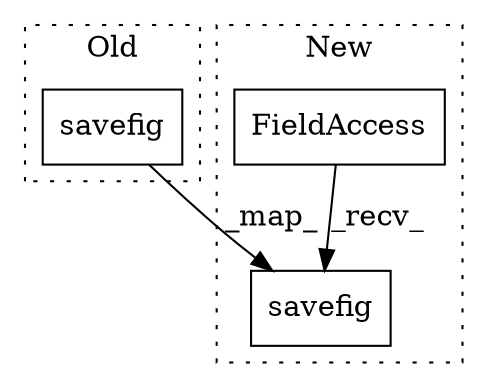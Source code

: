 digraph G {
subgraph cluster0 {
1 [label="savefig" a="32" s="1003,1052" l="8,1" shape="box"];
label = "Old";
style="dotted";
}
subgraph cluster1 {
2 [label="savefig" a="32" s="1077,1118" l="8,1" shape="box"];
3 [label="FieldAccess" a="22" s="1059" l="10" shape="box"];
label = "New";
style="dotted";
}
1 -> 2 [label="_map_"];
3 -> 2 [label="_recv_"];
}